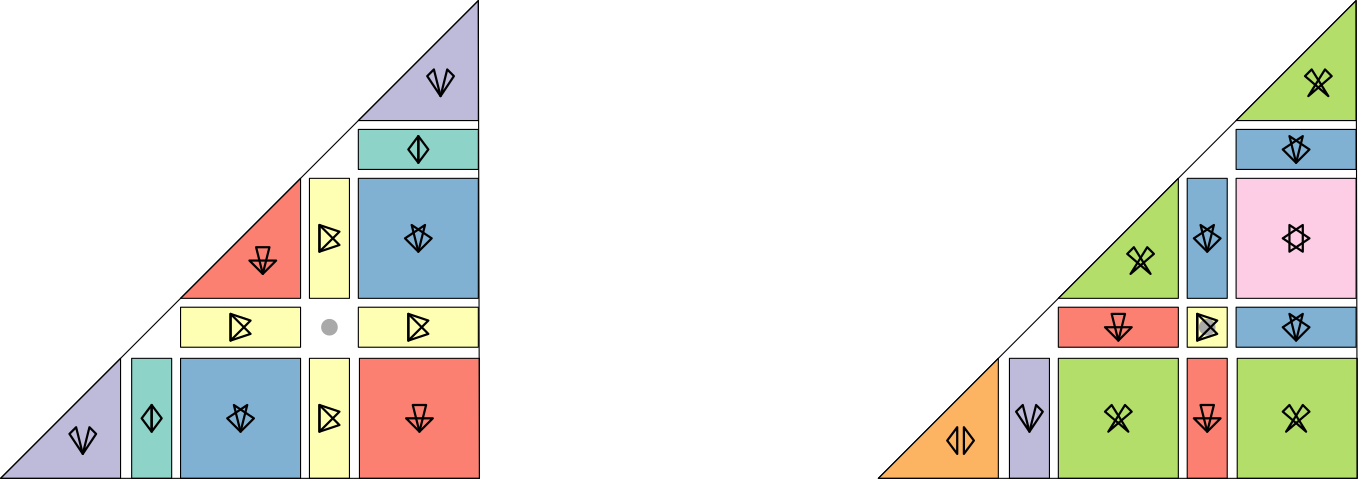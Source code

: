 <?xml version="1.0"?>
<!DOCTYPE ipe SYSTEM "ipe.dtd">
<ipe version="70206" creator="Ipe 7.2.7">
<info created="D:20151120151800" modified="D:20170622094054"/>
<preamble>\usepackage{kpfonts}</preamble>
<ipestyle name="basic">
<symbol name="arrow/arc(spx)">
<path stroke="sym-stroke" fill="sym-stroke" pen="sym-pen">
0 0 m
-1 0.333 l
-1 -0.333 l
h
</path>
</symbol>
<symbol name="arrow/farc(spx)">
<path stroke="sym-stroke" fill="white" pen="sym-pen">
0 0 m
-1 0.333 l
-1 -0.333 l
h
</path>
</symbol>
<symbol name="mark/circle(sx)" transformations="translations">
<path fill="sym-stroke">
0.6 0 0 0.6 0 0 e
0.4 0 0 0.4 0 0 e
</path>
</symbol>
<symbol name="mark/disk(sx)" transformations="translations">
<path fill="sym-stroke">
0.6 0 0 0.6 0 0 e
</path>
</symbol>
<symbol name="mark/fdisk(sfx)" transformations="translations">
<group>
<path fill="sym-fill">
0.5 0 0 0.5 0 0 e
</path>
<path fill="sym-stroke" fillrule="eofill">
0.6 0 0 0.6 0 0 e
0.4 0 0 0.4 0 0 e
</path>
</group>
</symbol>
<symbol name="mark/box(sx)" transformations="translations">
<path fill="sym-stroke" fillrule="eofill">
-0.6 -0.6 m
0.6 -0.6 l
0.6 0.6 l
-0.6 0.6 l
h
-0.4 -0.4 m
0.4 -0.4 l
0.4 0.4 l
-0.4 0.4 l
h
</path>
</symbol>
<symbol name="mark/square(sx)" transformations="translations">
<path fill="sym-stroke">
-0.6 -0.6 m
0.6 -0.6 l
0.6 0.6 l
-0.6 0.6 l
h
</path>
</symbol>
<symbol name="mark/fsquare(sfx)" transformations="translations">
<group>
<path fill="sym-fill">
-0.5 -0.5 m
0.5 -0.5 l
0.5 0.5 l
-0.5 0.5 l
h
</path>
<path fill="sym-stroke" fillrule="eofill">
-0.6 -0.6 m
0.6 -0.6 l
0.6 0.6 l
-0.6 0.6 l
h
-0.4 -0.4 m
0.4 -0.4 l
0.4 0.4 l
-0.4 0.4 l
h
</path>
</group>
</symbol>
<symbol name="mark/cross(sx)" transformations="translations">
<group>
<path fill="sym-stroke">
-0.43 -0.57 m
0.57 0.43 l
0.43 0.57 l
-0.57 -0.43 l
h
</path>
<path fill="sym-stroke">
-0.43 0.57 m
0.57 -0.43 l
0.43 -0.57 l
-0.57 0.43 l
h
</path>
</group>
</symbol>
<symbol name="arrow/fnormal(spx)">
<path stroke="sym-stroke" fill="white" pen="sym-pen">
0 0 m
-1 0.333 l
-1 -0.333 l
h
</path>
</symbol>
<symbol name="arrow/pointed(spx)">
<path stroke="sym-stroke" fill="sym-stroke" pen="sym-pen">
0 0 m
-1 0.333 l
-0.8 0 l
-1 -0.333 l
h
</path>
</symbol>
<symbol name="arrow/fpointed(spx)">
<path stroke="sym-stroke" fill="white" pen="sym-pen">
0 0 m
-1 0.333 l
-0.8 0 l
-1 -0.333 l
h
</path>
</symbol>
<symbol name="arrow/linear(spx)">
<path stroke="sym-stroke" pen="sym-pen">
-1 0.333 m
0 0 l
-1 -0.333 l
</path>
</symbol>
<symbol name="arrow/fdouble(spx)">
<path stroke="sym-stroke" fill="white" pen="sym-pen">
0 0 m
-1 0.333 l
-1 -0.333 l
h
-1 0 m
-2 0.333 l
-2 -0.333 l
h
</path>
</symbol>
<symbol name="arrow/double(spx)">
<path stroke="sym-stroke" fill="sym-stroke" pen="sym-pen">
0 0 m
-1 0.333 l
-1 -0.333 l
h
-1 0 m
-2 0.333 l
-2 -0.333 l
h
</path>
</symbol>
<pen name="heavier" value="0.8"/>
<pen name="fat" value="1.2"/>
<pen name="ultrafat" value="2"/>
<symbolsize name="large" value="5"/>
<symbolsize name="small" value="2"/>
<symbolsize name="tiny" value="1.1"/>
<arrowsize name="large" value="10"/>
<arrowsize name="small" value="5"/>
<arrowsize name="tiny" value="3"/>
<color name="red" value="1 0 0"/>
<color name="green" value="0 1 0"/>
<color name="blue" value="0 0 1"/>
<color name="yellow" value="1 1 0"/>
<color name="orange" value="1 0.647 0"/>
<color name="gold" value="1 0.843 0"/>
<color name="purple" value="0.627 0.125 0.941"/>
<color name="gray" value="0.745"/>
<color name="brown" value="0.647 0.165 0.165"/>
<color name="navy" value="0 0 0.502"/>
<color name="pink" value="1 0.753 0.796"/>
<color name="seagreen" value="0.18 0.545 0.341"/>
<color name="turquoise" value="0.251 0.878 0.816"/>
<color name="violet" value="0.933 0.51 0.933"/>
<color name="darkblue" value="0 0 0.545"/>
<color name="darkcyan" value="0 0.545 0.545"/>
<color name="darkgray" value="0.663"/>
<color name="darkgreen" value="0 0.392 0"/>
<color name="darkmagenta" value="0.545 0 0.545"/>
<color name="darkorange" value="1 0.549 0"/>
<color name="darkred" value="0.545 0 0"/>
<color name="lightblue" value="0.678 0.847 0.902"/>
<color name="lightcyan" value="0.878 1 1"/>
<color name="lightgray" value="0.827"/>
<color name="lightgreen" value="0.565 0.933 0.565"/>
<color name="lightyellow" value="1 1 0.878"/>
<dashstyle name="dashed" value="[4] 0"/>
<dashstyle name="dotted" value="[1 3] 0"/>
<dashstyle name="dash dotted" value="[4 2 1 2] 0"/>
<dashstyle name="dash dot dotted" value="[4 2 1 2 1 2] 0"/>
<textsize name="large" value="\large"/>
<textsize name="small" value="\small"/>
<textsize name="tiny" value="\tiny"/>
<textsize name="Large" value="\Large"/>
<textsize name="LARGE" value="\LARGE"/>
<textsize name="huge" value="\huge"/>
<textsize name="Huge" value="\Huge"/>
<textsize name="footnote" value="\footnotesize"/>
<textstyle name="center" begin="\begin{center}" end="\end{center}"/>
<textstyle name="itemize" begin="\begin{itemize}" end="\end{itemize}"/>
<textstyle name="item" begin="\begin{itemize}\item{}" end="\end{itemize}"/>
<gridsize name="4 pts" value="4"/>
<gridsize name="8 pts (~3 mm)" value="8"/>
<gridsize name="16 pts (~6 mm)" value="16"/>
<gridsize name="32 pts (~12 mm)" value="32"/>
<gridsize name="10 pts (~3.5 mm)" value="10"/>
<gridsize name="20 pts (~7 mm)" value="20"/>
<gridsize name="14 pts (~5 mm)" value="14"/>
<gridsize name="28 pts (~10 mm)" value="28"/>
<gridsize name="56 pts (~20 mm)" value="56"/>
<anglesize name="90 deg" value="90"/>
<anglesize name="60 deg" value="60"/>
<anglesize name="45 deg" value="45"/>
<anglesize name="30 deg" value="30"/>
<anglesize name="22.5 deg" value="22.5"/>
<tiling name="falling" angle="-60" step="4" width="1"/>
<tiling name="rising" angle="30" step="4" width="1"/>
</ipestyle>
<ipestyle name="colors">
<color name="aliceblue" value="0.941 0.973 1"/>
<color name="brew1" value="0.552 0.827 0.78"/>
<color name="brew2" value="1 1 0.701"/>
<color name="brew3" value="0.745 0.729 0.854"/>
<color name="brew4" value="0.984 0.501 0.447"/>
<color name="brew5" value="0.501 0.694 0.827"/>
<color name="brew6" value="0.992 0.705 0.384"/>
<color name="brew7" value="0.701 0.87 0.411"/>
<color name="brew8" value="0.988 0.803 0.898"/>
</ipestyle>
<page>
<layer name="alpha"/>
<layer name="taco"/>
<layer name="mariposa"/>
<layer name="bat"/>
<layer name="nested"/>
<layer name="crossing"/>
<layer name="ears"/>
<layer name="swords"/>
<layer name="david"/>
<view layers="alpha taco mariposa bat nested crossing ears swords david" active="alpha"/>
<view layers="alpha bat nested ears swords" active="mariposa"/>
<view layers="alpha nested" active="crossing"/>
<view layers="alpha crossing" active="crossing"/>
<view layers="alpha swords" active="crossing"/>
<view layers="alpha taco swords" active="crossing"/>
<view layers="alpha nested swords" active="crossing"/>
<view layers="alpha crossing swords" active="crossing"/>
<view layers="alpha taco nested crossing" active="crossing"/>
<view layers="alpha nested crossing ears" active="crossing"/>
<view layers="alpha taco nested david" active="crossing"/>
<view layers="alpha bat nested david" active="crossing"/>
<view layers="alpha taco nested" active="crossing"/>
<view layers="alpha taco bat nested ears" active="crossing"/>
<view layers="alpha taco bat ears david" active="crossing"/>
<view layers="alpha bat ears swords david" active="crossing"/>
<view layers="alpha nested ears david" active="crossing"/>
<view layers="alpha nested crossing david" active="crossing"/>
<view layers="alpha bat nested ears" active="crossing"/>
<path layer="nested" matrix="0.9 0 0 0.9 133.8 -196.8" stroke="black" fill="brew4">
64 496 m
64 448 l
112 448 l
112 496 l
h
</path>
<path layer="taco" matrix="0.9 0 0 0.9 58.2 -254.4" stroke="black" fill="brew2">
128 560 m
128 512 l
144 512 l
144 560 l
h
</path>
<path layer="crossing" matrix="0.9 0 0 0.9 69.4 -196.8" stroke="black" fill="brew5">
64 496 m
64 448 l
112 448 l
112 496 l
h
</path>
<path layer="mariposa" matrix="0.9 0 0 0.9 -5.8 -254.4" stroke="black" fill="brew1">
128 560 m
128 512 l
144 512 l
144 560 l
h
</path>
<path layer="bat" matrix="0.9 0 0 0.9 -9.8 -254.4" stroke="black" fill="brew3">
80 512 m
128 560 l
128 512 l
h
</path>
<path layer="taco" matrix="3.6 0 0 3.6 -860.2 -1704.8" stroke="black" fill="brew2">
292 548 m
292 544 l
304 544 l
304 548 l
h
</path>
<path layer="nested" matrix="4 0 0 4 -979.4 -1923.2" stroke="black" fill="pink">
288 548 m
288 548 l
288 548 l
288 548 l
h
</path>
<path layer="taco" matrix="3.6 0 0 3.6 -863.4 -1701.6" stroke="black" fill="brew2">
288 548 m
288 560 l
292 560 l
292 548 l
h
</path>
<path matrix="3.6 0 0 3.6 -866.6 -1704.8" stroke="black" fill="brew2">
288 548 m
288 544 l
276 544 l
276 548 l
h
</path>
<path layer="mariposa" matrix="3.6 0 0 3.6 -860.2 -1698.4" stroke="black" fill="brew1">
292 564 m
292 560 l
304 560 l
304 564 l
h
</path>
<path layer="crossing" matrix="3.6 0 0 3.6 -860.2 -1701.6" stroke="black" fill="brew5">
292 560 m
292 548 l
304 548 l
304 560 l
h
</path>
<path layer="nested" matrix="3.6 0 0 3.6 -866.6 -1701.6" stroke="black" fill="brew4">
288 548 m
288 560 l
276 548 l
h
</path>
<path layer="bat" matrix="3.6 0 0 3.6 -860.2 -1695.2" stroke="black" fill="brew3">
292 564 m
304 564 l
304 576 l
h
</path>
<use layer="alpha" matrix="4 0 0 4 -811.4 -1979.2" name="mark/disk(sx)" pos="248 560" size="large" stroke="darkgray"/>
<group layer="mariposa" matrix="0.6 0 0 0.6 -136.6 -127.2">
<path matrix="1.5 0 0 1 272 -136" stroke="black" pen="heavier">
100 736 m
100 720 l
104 728 l
h
</path>
<path matrix="1.5 0 0 1 272 -136" stroke="black" pen="heavier">
100 720 m
96 728 l
100 736 l
h
</path>
</group>
<group matrix="0.6 0 0 0.6 -40.6 -30.4">
<path matrix="1.5 0 0 1 272 -136" stroke="black" pen="heavier">
100 736 m
100 720 l
104 728 l
h
</path>
<path matrix="1.5 0 0 1 272 -136" stroke="black" pen="heavier">
100 720 m
96 728 l
100 736 l
h
</path>
</group>
<group layer="taco" matrix="0.6 0 0 0.6 -104.6 -118.4">
<path matrix="1 0 0 1 320 -96" stroke="black" pen="heavier">
96 736 m
108 732 l
96 720 l
h
</path>
<path matrix="1 0 0 1 320 -96" stroke="black" pen="heavier">
96 736 m
96 720 l
108 724 l
h
</path>
</group>
<group matrix="0.6 0 0 0.6 -72.6 -86.4">
<path matrix="1 0 0 1 320 -96" stroke="black" pen="heavier">
96 736 m
108 732 l
96 720 l
h
</path>
<path matrix="1 0 0 1 320 -96" stroke="black" pen="heavier">
96 736 m
96 720 l
108 724 l
h
</path>
</group>
<group matrix="0.6 0 0 0.6 -40.6 -118.4">
<path matrix="1 0 0 1 320 -96" stroke="black" pen="heavier">
96 736 m
108 732 l
96 720 l
h
</path>
<path matrix="1 0 0 1 320 -96" stroke="black" pen="heavier">
96 736 m
96 720 l
108 724 l
h
</path>
</group>
<group matrix="0.6 0 0 0.6 -72.6 -151.2">
<path matrix="1 0 0 1 320 -96" stroke="black" pen="heavier">
96 736 m
108 732 l
96 720 l
h
</path>
<path matrix="1 0 0 1 320 -96" stroke="black" pen="heavier">
96 736 m
96 720 l
108 724 l
h
</path>
</group>
<group layer="crossing" matrix="0.6 0 0 0.6 289.4 28.8">
<path matrix="1 0 0 1 -184 -112" stroke="black" pen="heavier">
56 544 m
48 552 l
60 560 l
h
</path>
<path matrix="1 0 0 1 -184 -112" stroke="black" pen="heavier">
56 544 m
52 560 l
64 552 l
h
</path>
</group>
<group matrix="0.6 0 0 0.6 225.4 -36">
<path matrix="1 0 0 1 -184 -112" stroke="black" pen="heavier">
56 544 m
48 552 l
60 560 l
h
</path>
<path matrix="1 0 0 1 -184 -112" stroke="black" pen="heavier">
56 544 m
52 560 l
64 552 l
h
</path>
</group>
<group layer="nested" matrix="0.6 0 0 0.6 267 40">
<path matrix="1 0 0 1 -240 -144" stroke="black" pen="heavier">
56 544 m
48 552 l
64 552 l
h
</path>
<path matrix="1 0 0 1 -240 -144" stroke="black" pen="heavier">
56 544 m
52 560 l
60 560 l
h
</path>
</group>
<group matrix="0.6 0 0 0.6 323.4 -16.8">
<path matrix="1 0 0 1 -240 -144" stroke="black" pen="heavier">
56 544 m
48 552 l
64 552 l
h
</path>
<path matrix="1 0 0 1 -240 -144" stroke="black" pen="heavier">
56 544 m
52 560 l
60 560 l
h
</path>
</group>
<group layer="bat" matrix="0.6 0 0 0.6 110.2 108.8">
<path matrix="1 0 0 1 128 -152" stroke="black" pen="heavier">
56 544 m
52 560 l
48 556 l
h
</path>
<path matrix="1 0 0 1 128 -152" stroke="black" pen="heavier">
56 544 m
60 560 l
64 556 l
h
</path>
</group>
<group matrix="0.6 0 0 0.6 -18.6 -20">
<path matrix="1 0 0 1 128 -152" stroke="black" pen="heavier">
56 544 m
52 560 l
48 556 l
h
</path>
<path matrix="1 0 0 1 128 -152" stroke="black" pen="heavier">
56 544 m
60 560 l
64 556 l
h
</path>
</group>
<path layer="swords" matrix="0.9 0 0 0.9 449.8 -196.8" stroke="black" fill="brew7">
64 496 m
64 448 l
112 448 l
112 496 l
h
</path>
<path layer="nested" matrix="0.9 0 0 0.9 374.2 -254.4" stroke="black" fill="brew4">
128 560 m
128 512 l
144 512 l
144 560 l
h
</path>
<path layer="swords" matrix="0.9 0 0 0.9 385.4 -196.8" stroke="black" fill="brew7">
64 496 m
64 448 l
112 448 l
112 496 l
h
</path>
<path layer="bat" matrix="0.9 0 0 0.9 310.2 -254.4" stroke="black" fill="brew3">
128 560 m
128 512 l
144 512 l
144 560 l
h
</path>
<path layer="crossing" matrix="3.6 0 0 3.6 -544.2 -1704.8" stroke="black" fill="brew5">
292 548 m
292 544 l
304 544 l
304 548 l
h
</path>
<path layer="alpha" matrix="4 0 0 4 -663.4 -1923.2" stroke="black" fill="pink">
288 548 m
288 548 l
288 548 l
288 548 l
h
</path>
<path layer="crossing" matrix="3.6 0 0 3.6 -547.4 -1701.6" stroke="black" fill="brew5">
288 548 m
288 560 l
292 560 l
292 548 l
h
</path>
<path layer="nested" matrix="3.6 0 0 3.6 -550.6 -1704.8" stroke="black" fill="brew4">
288 548 m
288 544 l
276 544 l
276 548 l
h
</path>
<path layer="crossing" matrix="3.6 0 0 3.6 -544.2 -1698.4" stroke="black" fill="brew5">
292 564 m
292 560 l
304 560 l
304 564 l
h
</path>
<path layer="david" matrix="3.6 0 0 3.6 -544.2 -1701.6" stroke="black" fill="brew8">
292 560 m
292 548 l
304 548 l
304 560 l
h
</path>
<path layer="swords" matrix="3.6 0 0 3.6 -550.6 -1701.6" stroke="black" fill="brew7">
288 548 m
288 560 l
276 548 l
h
</path>
<path matrix="3.6 0 0 3.6 -544.2 -1695.2" stroke="black" fill="brew7">
292 564 m
304 564 l
304 576 l
h
</path>
<path layer="taco" matrix="3.6 0 0 3.6 -547.4 -1704.8" stroke="black" fill="brew2">
288 548 m
288 544 l
292 544 l
292 548 l
h
</path>
<use layer="alpha" matrix="4 0 0 4 -495.4 -1979.2" name="mark/disk(sx)" pos="248 560" size="large" stroke="darkgray"/>
<use matrix="4 0 0 4 -495.4 -1979.2" name="mark/disk(sx)" pos="248 560" size="normal" stroke="darkgray"/>
<group layer="nested" matrix="0.6 0 0 0.6 575 16">
<path matrix="1 0 0 1 -240 -144" stroke="black" pen="heavier">
56 544 m
48 552 l
64 552 l
h
</path>
<path matrix="1 0 0 1 -240 -144" stroke="black" pen="heavier">
56 544 m
52 560 l
60 560 l
h
</path>
</group>
<group matrix="0.6 0 0 0.6 607 -16.8">
<path matrix="1 0 0 1 -240 -144" stroke="black" pen="heavier">
56 544 m
48 552 l
64 552 l
h
</path>
<path matrix="1 0 0 1 -240 -144" stroke="black" pen="heavier">
56 544 m
52 560 l
60 560 l
h
</path>
</group>
<group layer="crossing" matrix="0.6 0 0 0.6 573.4 28.8">
<path matrix="1 0 0 1 -184 -112" stroke="black" pen="heavier">
56 544 m
48 552 l
60 560 l
h
</path>
<path matrix="1 0 0 1 -184 -112" stroke="black" pen="heavier">
56 544 m
52 560 l
64 552 l
h
</path>
</group>
<group matrix="0.6 0 0 0.6 605.4 60.8">
<path matrix="1 0 0 1 -184 -112" stroke="black" pen="heavier">
56 544 m
48 552 l
60 560 l
h
</path>
<path matrix="1 0 0 1 -184 -112" stroke="black" pen="heavier">
56 544 m
52 560 l
64 552 l
h
</path>
</group>
<group matrix="0.6 0 0 0.6 605.4 -3.2">
<path matrix="1 0 0 1 -184 -112" stroke="black" pen="heavier">
56 544 m
48 552 l
60 560 l
h
</path>
<path matrix="1 0 0 1 -184 -112" stroke="black" pen="heavier">
56 544 m
52 560 l
64 552 l
h
</path>
</group>
<group layer="swords" matrix="0.6 0 0 0.6 272.6 12">
<path matrix="0.25 0 0 0.25 264 224" stroke="black" pen="heavier">
248 512 m
192 560 l
208 576 l
h
</path>
<path matrix="0.25 0 0 0.25 264 224" stroke="black" pen="heavier">
200 512 m
256 560 l
240 576 l
h
</path>
</group>
<group matrix="0.6 0 0 0.6 336.6 12">
<path matrix="0.25 0 0 0.25 264 224" stroke="black" pen="heavier">
248 512 m
192 560 l
208 576 l
h
</path>
<path matrix="0.25 0 0 0.25 264 224" stroke="black" pen="heavier">
200 512 m
256 560 l
240 576 l
h
</path>
</group>
<group matrix="0.6 0 0 0.6 344.6 132.8">
<path matrix="0.25 0 0 0.25 264 224" stroke="black" pen="heavier">
248 512 m
192 560 l
208 576 l
h
</path>
<path matrix="0.25 0 0 0.25 264 224" stroke="black" pen="heavier">
200 512 m
256 560 l
240 576 l
h
</path>
</group>
<group layer="bat" matrix="0.6 0 0 0.6 322.2 -12">
<path matrix="1 0 0 1 128 -152" stroke="black" pen="heavier">
56 544 m
52 560 l
48 556 l
h
</path>
<path matrix="1 0 0 1 128 -152" stroke="black" pen="heavier">
56 544 m
60 560 l
64 556 l
h
</path>
</group>
<group layer="swords" matrix="0.6 0 0 0.6 280.6 68.8">
<path matrix="0.25 0 0 0.25 264 224" stroke="black" pen="heavier">
248 512 m
192 560 l
208 576 l
h
</path>
<path matrix="0.25 0 0 0.25 264 224" stroke="black" pen="heavier">
200 512 m
256 560 l
240 576 l
h
</path>
</group>
<group layer="david" matrix="0.6 0 0 0.6 370.2 62.4">
<path matrix="0.25 0 0 0.25 208 248" stroke="black" pen="heavier">
240 512 m
240 576 l
192 544 l
h
</path>
<path matrix="0.25 0 0 0.25 208 248" stroke="black" pen="heavier">
208 512 m
256 544 l
208 576 l
h
</path>
</group>
<group layer="taco" matrix="0.6 0 0 0.6 243.4 -118.4">
<path matrix="1 0 0 1 320 -96" stroke="black" pen="heavier">
96 736 m
108 732 l
96 720 l
h
</path>
<path matrix="1 0 0 1 320 -96" stroke="black" pen="heavier">
96 736 m
96 720 l
108 724 l
h
</path>
</group>
<path layer="ears" matrix="0.9 0 0 0.9 306.2 -254.4" stroke="black" fill="brew6">
80 512 m
128 560 l
128 512 l
h
</path>
<group matrix="0.6 0 0 0.6 359.8 -77.6">
<path matrix="0.1875 0 0 0.25 36 360" stroke="black" pen="heavier">
224 512 m
224 576 l
192 544 l
h
</path>
<path matrix="-0.1875 0 0 0.25 124 360" stroke="black" pen="heavier">
224 512 m
224 576 l
192 544 l
h
</path>
</group>
<path layer="alpha" matrix="1 0 0 1 -83 0" stroke="black">
145.2 206.4 m
317.2 378.4 l
317.6 206.4 l
h
</path>
<path matrix="1 0 0 1 25 0" stroke="black">
353.2 206.4 m
525.2 378.4 l
525.6 206.4 l
h
</path>
</page>
</ipe>
